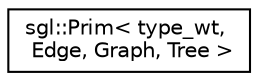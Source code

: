 digraph "Graphical Class Hierarchy"
{
  edge [fontname="Helvetica",fontsize="10",labelfontname="Helvetica",labelfontsize="10"];
  node [fontname="Helvetica",fontsize="10",shape=record];
  rankdir="LR";
  Node1 [label="sgl::Prim\< type_wt,\l Edge, Graph, Tree \>",height=0.2,width=0.4,color="black", fillcolor="white", style="filled",URL="$classsgl_1_1_prim.html"];
}
